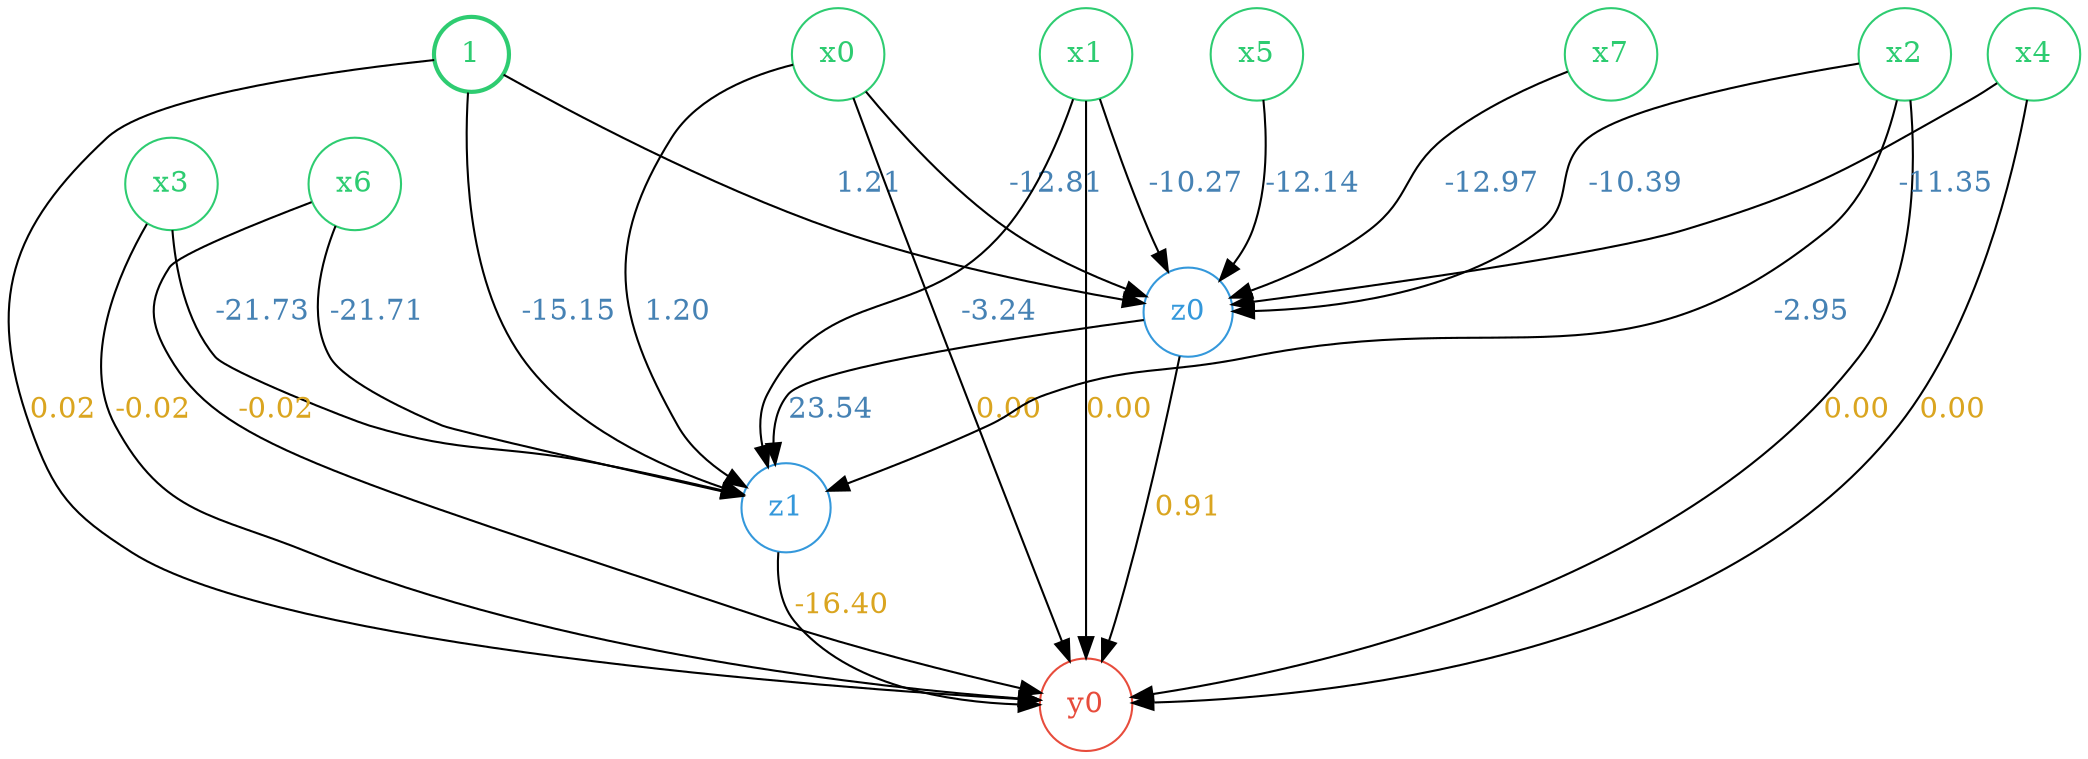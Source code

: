 strict digraph  {
"-1" [color="#2ecc71", fontcolor="#2ecc71", label=1, shape=circle, style=bold];
0 [color="#2ecc71", fontcolor="#2ecc71", label=x0, shape=circle, style=wedged];
1 [color="#2ecc71", fontcolor="#2ecc71", label=x1, shape=circle, style=wedged];
2 [color="#2ecc71", fontcolor="#2ecc71", label=x2, shape=circle, style=wedged];
3 [color="#2ecc71", fontcolor="#2ecc71", label=x3, shape=circle, style=wedged];
4 [color="#2ecc71", fontcolor="#2ecc71", label=x4, shape=circle, style=wedged];
5 [color="#2ecc71", fontcolor="#2ecc71", label=x5, shape=circle, style=wedged];
6 [color="#2ecc71", fontcolor="#2ecc71", label=x6, shape=circle, style=wedged];
7 [color="#2ecc71", fontcolor="#2ecc71", label=x7, shape=circle, style=wedged];
9 [bias="1.2114750146865845", color="#3498db", fontcolor="#3498db", label=z0, shape=circle, style=wedged];
11 [bias="-15.154332160949707", color="#3498db", fontcolor="#3498db", label=z1, shape=circle, style=wedged];
16 [bias="0.021124286577105522", color="#e74c3c", fontcolor="#e74c3c", label=y0, shape=circle, style=wedged];
"-1" -> 9  [bias="1.2114750146865845", fontcolor=steelblue, label="1.21"];
"-1" -> 11  [bias="-15.154332160949707", fontcolor=steelblue, label="-15.15"];
"-1" -> 16  [bias="0.021124286577105522", fontcolor=goldenrod, label="0.02"];
0 -> 9  [fontcolor=steelblue, label="-12.81", weight="-12.81363296508789"];
0 -> 11  [fontcolor=steelblue, label="1.20", weight="1.1966742277145386"];
0 -> 16  [fontcolor=goldenrod, label="0.00", weight="7.947318954393268e-05"];
1 -> 9  [fontcolor=steelblue, label="-10.27", weight="-10.271294593811035"];
1 -> 11  [fontcolor=steelblue, label="-3.24", weight="-3.2370657920837402"];
1 -> 16  [fontcolor=goldenrod, label="0.00", weight="7.145979907363653e-05"];
2 -> 9  [fontcolor=steelblue, label="-10.39", weight="-10.388412475585938"];
2 -> 11  [fontcolor=steelblue, label="-2.95", weight="-2.945154905319214"];
2 -> 16  [fontcolor=goldenrod, label="0.00", weight="7.217051461338997e-05"];
3 -> 11  [fontcolor=steelblue, label="-21.73", weight="-21.72686195373535"];
3 -> 16  [fontcolor=goldenrod, label="-0.02", weight="-0.021000592038035393"];
4 -> 9  [fontcolor=steelblue, label="-11.35", weight="-11.349137306213379"];
4 -> 16  [fontcolor=goldenrod, label="0.00", weight="7.70420883782208e-05"];
5 -> 9  [fontcolor=steelblue, label="-12.14", weight="-12.139193534851074"];
6 -> 11  [fontcolor=steelblue, label="-21.71", weight="-21.710704803466797"];
6 -> 16  [fontcolor=goldenrod, label="-0.02", weight="-0.021000584587454796"];
7 -> 9  [fontcolor=steelblue, label="-12.97", weight="-12.969832420349121"];
9 -> 11  [fontcolor=steelblue, label="23.54", weight="23.538419723510742"];
9 -> 16  [fontcolor=goldenrod, label="0.91", weight="0.9074529409408569"];
11 -> 16  [fontcolor=goldenrod, label="-16.40", weight="-16.399782180786133"];
}
